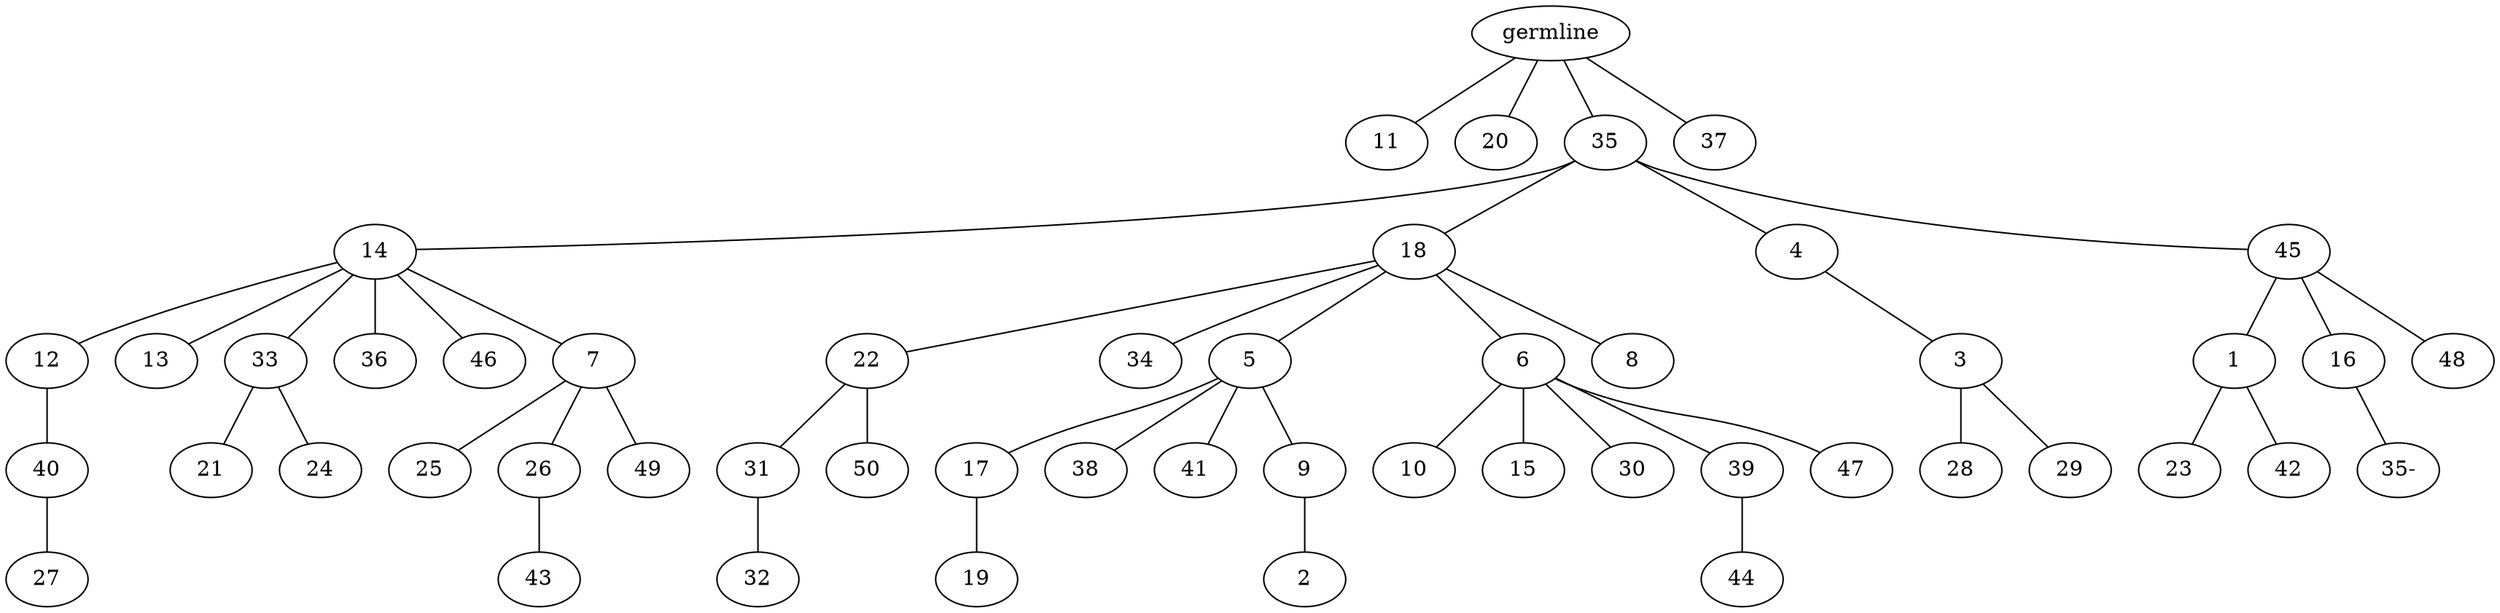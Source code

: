 graph tree {
    "139979812459328" [label="germline"];
    "139979812066256" [label="11"];
    "139979812068272" [label="20"];
    "139979812068320" [label="35"];
    "139979812194384" [label="14"];
    "139979812194000" [label="12"];
    "139979812195104" [label="40"];
    "139979812195392" [label="27"];
    "139979812194528" [label="13"];
    "139979812194576" [label="33"];
    "139979812194912" [label="21"];
    "139979812194096" [label="24"];
    "139979812195344" [label="36"];
    "139979812194624" [label="46"];
    "139979812196208" [label="7"];
    "139979812195488" [label="25"];
    "139979812195584" [label="26"];
    "139979812196064" [label="43"];
    "139979812195872" [label="49"];
    "139979812194864" [label="18"];
    "139979812196304" [label="22"];
    "139979811689328" [label="31"];
    "139979811688896" [label="32"];
    "139979811689136" [label="50"];
    "139979812194336" [label="34"];
    "139979812196112" [label="5"];
    "139979811688560" [label="17"];
    "139979811688944" [label="19"];
    "139979811689088" [label="38"];
    "139979811689664" [label="41"];
    "139979811689760" [label="9"];
    "139979811689712" [label="2"];
    "139979812195824" [label="6"];
    "139979811690480" [label="10"];
    "139979811690096" [label="15"];
    "139979811690288" [label="30"];
    "139979811690528" [label="39"];
    "139979811690192" [label="44"];
    "139979811690672" [label="47"];
    "139979811690768" [label="8"];
    "139979812195968" [label="4"];
    "139979811689904" [label="3"];
    "139979811690000" [label="28"];
    "139979811690720" [label="29"];
    "139979812196256" [label="45"];
    "139979811691632" [label="1"];
    "139979811691104" [label="23"];
    "139979811690816" [label="42"];
    "139979811691056" [label="16"];
    "139979812246576" [label="35-"];
    "139979811690624" [label="48"];
    "139979812194720" [label="37"];
    "139979812459328" -- "139979812066256";
    "139979812459328" -- "139979812068272";
    "139979812459328" -- "139979812068320";
    "139979812459328" -- "139979812194720";
    "139979812068320" -- "139979812194384";
    "139979812068320" -- "139979812194864";
    "139979812068320" -- "139979812195968";
    "139979812068320" -- "139979812196256";
    "139979812194384" -- "139979812194000";
    "139979812194384" -- "139979812194528";
    "139979812194384" -- "139979812194576";
    "139979812194384" -- "139979812195344";
    "139979812194384" -- "139979812194624";
    "139979812194384" -- "139979812196208";
    "139979812194000" -- "139979812195104";
    "139979812195104" -- "139979812195392";
    "139979812194576" -- "139979812194912";
    "139979812194576" -- "139979812194096";
    "139979812196208" -- "139979812195488";
    "139979812196208" -- "139979812195584";
    "139979812196208" -- "139979812195872";
    "139979812195584" -- "139979812196064";
    "139979812194864" -- "139979812196304";
    "139979812194864" -- "139979812194336";
    "139979812194864" -- "139979812196112";
    "139979812194864" -- "139979812195824";
    "139979812194864" -- "139979811690768";
    "139979812196304" -- "139979811689328";
    "139979812196304" -- "139979811689136";
    "139979811689328" -- "139979811688896";
    "139979812196112" -- "139979811688560";
    "139979812196112" -- "139979811689088";
    "139979812196112" -- "139979811689664";
    "139979812196112" -- "139979811689760";
    "139979811688560" -- "139979811688944";
    "139979811689760" -- "139979811689712";
    "139979812195824" -- "139979811690480";
    "139979812195824" -- "139979811690096";
    "139979812195824" -- "139979811690288";
    "139979812195824" -- "139979811690528";
    "139979812195824" -- "139979811690672";
    "139979811690528" -- "139979811690192";
    "139979812195968" -- "139979811689904";
    "139979811689904" -- "139979811690000";
    "139979811689904" -- "139979811690720";
    "139979812196256" -- "139979811691632";
    "139979812196256" -- "139979811691056";
    "139979812196256" -- "139979811690624";
    "139979811691632" -- "139979811691104";
    "139979811691632" -- "139979811690816";
    "139979811691056" -- "139979812246576";
}
